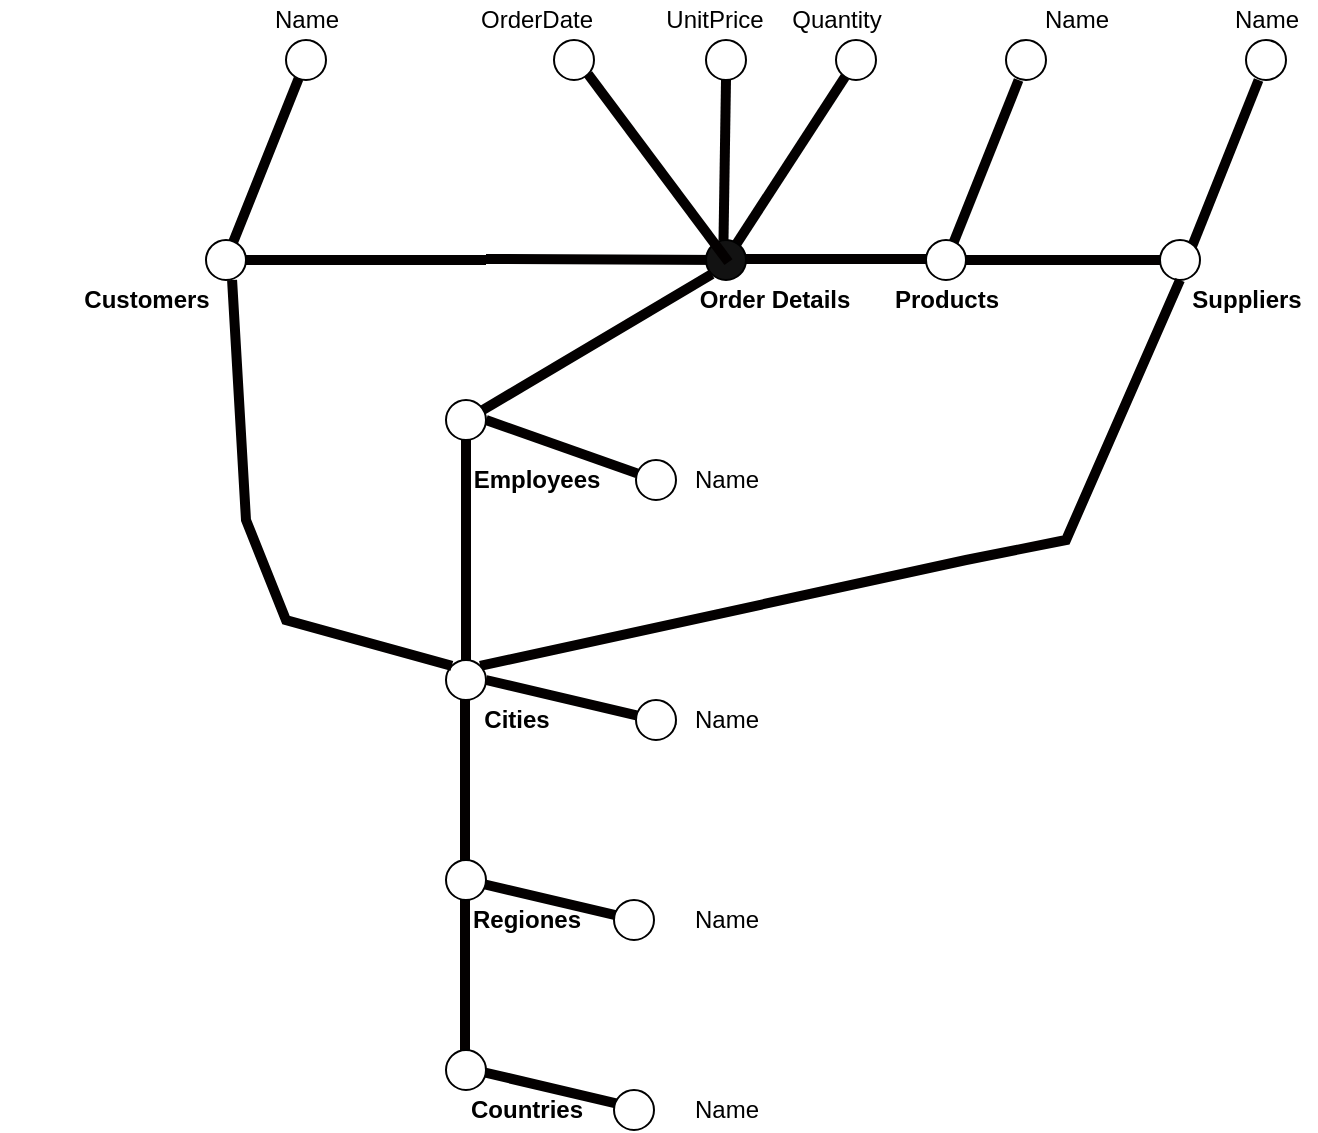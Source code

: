 <mxfile version="16.5.1" type="device"><diagram id="3u2iORrV2385S-Zvaajd" name="Página-1"><mxGraphModel dx="1021" dy="651" grid="1" gridSize="10" guides="1" tooltips="1" connect="1" arrows="1" fold="1" page="1" pageScale="1" pageWidth="827" pageHeight="1169" math="0" shadow="0"><root><mxCell id="0"/><mxCell id="1" parent="0"/><mxCell id="2fdKE4SVhqjjoDWo9_Wk-43" value="" style="endArrow=none;html=1;rounded=0;fillColor=#a20025;strokeColor=#030000;strokeWidth=5;startArrow=none;exitX=0.5;exitY=0;exitDx=0;exitDy=0;" edge="1" parent="1"><mxGeometry width="50" height="50" relative="1" as="geometry"><mxPoint x="600" y="200.72" as="sourcePoint"/><mxPoint x="636.286" y="110.005" as="targetPoint"/></mxGeometry></mxCell><mxCell id="2fdKE4SVhqjjoDWo9_Wk-26" value="" style="endArrow=none;html=1;rounded=0;fillColor=#a20025;strokeColor=#030000;strokeWidth=5;startArrow=none;exitX=0.5;exitY=0;exitDx=0;exitDy=0;" edge="1" parent="1" source="2fdKE4SVhqjjoDWo9_Wk-31"><mxGeometry width="50" height="50" relative="1" as="geometry"><mxPoint x="240" y="200" as="sourcePoint"/><mxPoint x="280.286" y="99.285" as="targetPoint"/></mxGeometry></mxCell><mxCell id="2fdKE4SVhqjjoDWo9_Wk-1" value="" style="endArrow=none;html=1;rounded=0;fillColor=#a20025;strokeColor=#030000;strokeWidth=5;startArrow=none;" edge="1" parent="1"><mxGeometry width="50" height="50" relative="1" as="geometry"><mxPoint x="610" y="200" as="sourcePoint"/><mxPoint x="720" y="200" as="targetPoint"/></mxGeometry></mxCell><mxCell id="2fdKE4SVhqjjoDWo9_Wk-4" value="" style="endArrow=none;html=1;rounded=0;fillColor=#a20025;strokeColor=#030000;strokeWidth=5;startArrow=none;" edge="1" parent="1" source="2fdKE4SVhqjjoDWo9_Wk-6"><mxGeometry width="50" height="50" relative="1" as="geometry"><mxPoint x="120" y="200" as="sourcePoint"/><mxPoint x="370" y="200" as="targetPoint"/></mxGeometry></mxCell><mxCell id="2fdKE4SVhqjjoDWo9_Wk-22" value="Order Details" style="text;html=1;align=center;verticalAlign=middle;resizable=0;points=[];autosize=1;strokeColor=none;fillColor=none;fontStyle=1" vertex="1" parent="1"><mxGeometry x="469" y="210" width="90" height="20" as="geometry"/></mxCell><mxCell id="2fdKE4SVhqjjoDWo9_Wk-23" value="Suppliers" style="text;html=1;align=center;verticalAlign=middle;resizable=0;points=[];autosize=1;strokeColor=none;fillColor=none;fontStyle=1" vertex="1" parent="1"><mxGeometry x="715" y="210" width="70" height="20" as="geometry"/></mxCell><mxCell id="2fdKE4SVhqjjoDWo9_Wk-25" value="Employees" style="text;html=1;align=center;verticalAlign=middle;resizable=0;points=[];autosize=1;strokeColor=none;fillColor=none;fontStyle=1" vertex="1" parent="1"><mxGeometry x="355" y="300" width="80" height="20" as="geometry"/></mxCell><mxCell id="2fdKE4SVhqjjoDWo9_Wk-27" value="Name" style="text;html=1;align=center;verticalAlign=middle;resizable=0;points=[];autosize=1;strokeColor=none;fillColor=none;" vertex="1" parent="1"><mxGeometry x="255" y="70" width="50" height="20" as="geometry"/></mxCell><mxCell id="2fdKE4SVhqjjoDWo9_Wk-31" value="" style="ellipse;whiteSpace=wrap;html=1;aspect=fixed;" vertex="1" parent="1"><mxGeometry x="270" y="90" width="20" height="20" as="geometry"/></mxCell><mxCell id="2fdKE4SVhqjjoDWo9_Wk-32" value="" style="endArrow=none;html=1;rounded=0;fillColor=#a20025;strokeColor=#030000;strokeWidth=5;startArrow=none;exitX=0.5;exitY=0;exitDx=0;exitDy=0;" edge="1" parent="1" target="2fdKE4SVhqjjoDWo9_Wk-31"><mxGeometry width="50" height="50" relative="1" as="geometry"><mxPoint x="240" y="200" as="sourcePoint"/><mxPoint x="280.286" y="99.285" as="targetPoint"/></mxGeometry></mxCell><mxCell id="2fdKE4SVhqjjoDWo9_Wk-6" value="" style="ellipse;whiteSpace=wrap;html=1;aspect=fixed;" vertex="1" parent="1"><mxGeometry x="230" y="190" width="20" height="20" as="geometry"/></mxCell><mxCell id="2fdKE4SVhqjjoDWo9_Wk-40" value="" style="ellipse;whiteSpace=wrap;html=1;aspect=fixed;" vertex="1" parent="1"><mxGeometry x="545" y="90" width="20" height="20" as="geometry"/></mxCell><mxCell id="2fdKE4SVhqjjoDWo9_Wk-41" value="" style="endArrow=none;html=1;rounded=0;fillColor=#a20025;strokeColor=#030000;strokeWidth=5;startArrow=none;" edge="1" parent="1" target="2fdKE4SVhqjjoDWo9_Wk-40"><mxGeometry width="50" height="50" relative="1" as="geometry"><mxPoint x="490" y="200" as="sourcePoint"/><mxPoint x="549" y="110" as="targetPoint"/></mxGeometry></mxCell><mxCell id="2fdKE4SVhqjjoDWo9_Wk-42" value="Name" style="text;html=1;align=center;verticalAlign=middle;resizable=0;points=[];autosize=1;strokeColor=none;fillColor=none;" vertex="1" parent="1"><mxGeometry x="640" y="70" width="50" height="20" as="geometry"/></mxCell><mxCell id="2fdKE4SVhqjjoDWo9_Wk-45" value="" style="ellipse;whiteSpace=wrap;html=1;aspect=fixed;" vertex="1" parent="1"><mxGeometry x="630" y="90" width="20" height="20" as="geometry"/></mxCell><mxCell id="2fdKE4SVhqjjoDWo9_Wk-47" value="" style="endArrow=none;html=1;rounded=0;fillColor=#a20025;strokeColor=#030000;strokeWidth=5;startArrow=none;exitX=0.5;exitY=0;exitDx=0;exitDy=0;" edge="1" parent="1"><mxGeometry width="50" height="50" relative="1" as="geometry"><mxPoint x="720" y="200.72" as="sourcePoint"/><mxPoint x="756.286" y="110.005" as="targetPoint"/></mxGeometry></mxCell><mxCell id="2fdKE4SVhqjjoDWo9_Wk-48" value="" style="ellipse;whiteSpace=wrap;html=1;aspect=fixed;" vertex="1" parent="1"><mxGeometry x="750" y="90" width="20" height="20" as="geometry"/></mxCell><mxCell id="2fdKE4SVhqjjoDWo9_Wk-13" value="" style="ellipse;whiteSpace=wrap;html=1;aspect=fixed;" vertex="1" parent="1"><mxGeometry x="707" y="190" width="20" height="20" as="geometry"/></mxCell><mxCell id="2fdKE4SVhqjjoDWo9_Wk-49" value="Name" style="text;html=1;align=center;verticalAlign=middle;resizable=0;points=[];autosize=1;strokeColor=none;fillColor=none;" vertex="1" parent="1"><mxGeometry x="735" y="70" width="50" height="20" as="geometry"/></mxCell><mxCell id="2fdKE4SVhqjjoDWo9_Wk-55" value="Name" style="text;html=1;align=center;verticalAlign=middle;resizable=0;points=[];autosize=1;strokeColor=none;fillColor=none;" vertex="1" parent="1"><mxGeometry x="465" y="300" width="50" height="20" as="geometry"/></mxCell><mxCell id="2fdKE4SVhqjjoDWo9_Wk-60" value="" style="endArrow=none;html=1;rounded=0;fillColor=#a20025;strokeColor=#030000;strokeWidth=5;startArrow=none;" edge="1" parent="1"><mxGeometry width="50" height="50" relative="1" as="geometry"><mxPoint x="130" y="199.5" as="sourcePoint"/><mxPoint x="130" y="199.5" as="targetPoint"/></mxGeometry></mxCell><mxCell id="2fdKE4SVhqjjoDWo9_Wk-61" value="Customers" style="text;html=1;align=center;verticalAlign=middle;resizable=0;points=[];autosize=1;strokeColor=none;fillColor=none;fontStyle=1" vertex="1" parent="1"><mxGeometry x="160" y="210" width="80" height="20" as="geometry"/></mxCell><mxCell id="2fdKE4SVhqjjoDWo9_Wk-62" value="" style="endArrow=none;html=1;rounded=0;fillColor=#a20025;strokeColor=#030000;strokeWidth=5;startArrow=none;" edge="1" parent="1"><mxGeometry width="50" height="50" relative="1" as="geometry"><mxPoint x="490" y="199.5" as="sourcePoint"/><mxPoint x="600" y="199.5" as="targetPoint"/></mxGeometry></mxCell><mxCell id="2fdKE4SVhqjjoDWo9_Wk-64" value="" style="endArrow=none;html=1;rounded=0;fillColor=#a20025;strokeColor=#030000;strokeWidth=5;startArrow=none;" edge="1" parent="1"><mxGeometry width="50" height="50" relative="1" as="geometry"><mxPoint x="370" y="199.5" as="sourcePoint"/><mxPoint x="490" y="200" as="targetPoint"/></mxGeometry></mxCell><mxCell id="2fdKE4SVhqjjoDWo9_Wk-66" value="" style="ellipse;whiteSpace=wrap;html=1;aspect=fixed;fillColor=#121212;" vertex="1" parent="1"><mxGeometry x="480" y="190" width="20" height="20" as="geometry"/></mxCell><mxCell id="2fdKE4SVhqjjoDWo9_Wk-10" value="" style="ellipse;whiteSpace=wrap;html=1;aspect=fixed;" vertex="1" parent="1"><mxGeometry x="590" y="190" width="20" height="20" as="geometry"/></mxCell><mxCell id="2fdKE4SVhqjjoDWo9_Wk-67" value="Products" style="text;html=1;align=center;verticalAlign=middle;resizable=0;points=[];autosize=1;strokeColor=none;fillColor=none;fontStyle=1" vertex="1" parent="1"><mxGeometry x="565" y="210" width="70" height="20" as="geometry"/></mxCell><mxCell id="2fdKE4SVhqjjoDWo9_Wk-74" value="" style="endArrow=none;html=1;rounded=0;fillColor=#a20025;strokeColor=#030000;strokeWidth=5;startArrow=none;entryX=0.5;entryY=1;entryDx=0;entryDy=0;exitX=1;exitY=0;exitDx=0;exitDy=0;" edge="1" parent="1" source="2fdKE4SVhqjjoDWo9_Wk-77" target="2fdKE4SVhqjjoDWo9_Wk-13"><mxGeometry width="50" height="50" relative="1" as="geometry"><mxPoint x="580" y="380" as="sourcePoint"/><mxPoint x="650" y="290" as="targetPoint"/><Array as="points"><mxPoint x="610" y="350"/><mxPoint x="660" y="340"/></Array></mxGeometry></mxCell><mxCell id="2fdKE4SVhqjjoDWo9_Wk-76" value="" style="endArrow=none;html=1;rounded=0;fillColor=#a20025;strokeColor=#030000;strokeWidth=5;startArrow=none;entryX=0.5;entryY=1;entryDx=0;entryDy=0;" edge="1" parent="1" target="2fdKE4SVhqjjoDWo9_Wk-15"><mxGeometry width="50" height="50" relative="1" as="geometry"><mxPoint x="360" y="410" as="sourcePoint"/><mxPoint x="378.969" y="360.001" as="targetPoint"/></mxGeometry></mxCell><mxCell id="2fdKE4SVhqjjoDWo9_Wk-77" value="" style="ellipse;whiteSpace=wrap;html=1;aspect=fixed;" vertex="1" parent="1"><mxGeometry x="350" y="400" width="20" height="20" as="geometry"/></mxCell><mxCell id="2fdKE4SVhqjjoDWo9_Wk-78" value="Cities" style="text;html=1;align=center;verticalAlign=middle;resizable=0;points=[];autosize=1;strokeColor=none;fillColor=none;fontStyle=1" vertex="1" parent="1"><mxGeometry x="360" y="420" width="50" height="20" as="geometry"/></mxCell><mxCell id="2fdKE4SVhqjjoDWo9_Wk-79" value="" style="endArrow=none;html=1;rounded=0;fillColor=#a20025;strokeColor=#030000;strokeWidth=5;startArrow=none;entryX=0.5;entryY=1;entryDx=0;entryDy=0;" edge="1" parent="1"><mxGeometry width="50" height="50" relative="1" as="geometry"><mxPoint x="359.5" y="500" as="sourcePoint"/><mxPoint x="359.5" y="420" as="targetPoint"/></mxGeometry></mxCell><mxCell id="2fdKE4SVhqjjoDWo9_Wk-81" value="Regiones" style="text;html=1;align=center;verticalAlign=middle;resizable=0;points=[];autosize=1;strokeColor=none;fillColor=none;fontStyle=1" vertex="1" parent="1"><mxGeometry x="355" y="520" width="70" height="20" as="geometry"/></mxCell><mxCell id="2fdKE4SVhqjjoDWo9_Wk-82" value="" style="endArrow=none;html=1;rounded=0;fillColor=#a20025;strokeColor=#030000;strokeWidth=5;startArrow=none;entryX=0.5;entryY=1;entryDx=0;entryDy=0;" edge="1" parent="1"><mxGeometry width="50" height="50" relative="1" as="geometry"><mxPoint x="359.5" y="600" as="sourcePoint"/><mxPoint x="359.5" y="520" as="targetPoint"/></mxGeometry></mxCell><mxCell id="2fdKE4SVhqjjoDWo9_Wk-85" value="Countries" style="text;html=1;align=center;verticalAlign=middle;resizable=0;points=[];autosize=1;strokeColor=none;fillColor=none;fontStyle=1" vertex="1" parent="1"><mxGeometry x="355" y="615" width="70" height="20" as="geometry"/></mxCell><mxCell id="2fdKE4SVhqjjoDWo9_Wk-86" value="" style="endArrow=none;html=1;rounded=0;fillColor=#a20025;strokeColor=#030000;strokeWidth=5;startArrow=none;entryX=0;entryY=1;entryDx=0;entryDy=0;" edge="1" parent="1" target="2fdKE4SVhqjjoDWo9_Wk-66"><mxGeometry width="50" height="50" relative="1" as="geometry"><mxPoint x="360" y="280" as="sourcePoint"/><mxPoint x="360" y="210" as="targetPoint"/></mxGeometry></mxCell><mxCell id="2fdKE4SVhqjjoDWo9_Wk-52" value="" style="ellipse;whiteSpace=wrap;html=1;aspect=fixed;" vertex="1" parent="1"><mxGeometry x="445" y="300" width="20" height="20" as="geometry"/></mxCell><mxCell id="2fdKE4SVhqjjoDWo9_Wk-92" value="" style="endArrow=none;html=1;rounded=0;fillColor=#a20025;strokeColor=#030000;strokeWidth=5;startArrow=none;" edge="1" parent="1" target="2fdKE4SVhqjjoDWo9_Wk-52"><mxGeometry width="50" height="50" relative="1" as="geometry"><mxPoint x="370" y="280" as="sourcePoint"/><mxPoint x="450" y="280" as="targetPoint"/></mxGeometry></mxCell><mxCell id="2fdKE4SVhqjjoDWo9_Wk-93" value="" style="endArrow=none;html=1;rounded=0;fillColor=#a20025;strokeColor=#030000;strokeWidth=5;startArrow=none;exitX=1;exitY=0.5;exitDx=0;exitDy=0;" edge="1" parent="1" source="2fdKE4SVhqjjoDWo9_Wk-94"><mxGeometry width="50" height="50" relative="1" as="geometry"><mxPoint x="379.92" y="440" as="sourcePoint"/><mxPoint x="449.997" y="431.24" as="targetPoint"/></mxGeometry></mxCell><mxCell id="2fdKE4SVhqjjoDWo9_Wk-94" value="" style="ellipse;whiteSpace=wrap;html=1;aspect=fixed;" vertex="1" parent="1"><mxGeometry x="445" y="420" width="20" height="20" as="geometry"/></mxCell><mxCell id="2fdKE4SVhqjjoDWo9_Wk-97" value="" style="endArrow=none;html=1;rounded=0;fillColor=#a20025;strokeColor=#030000;strokeWidth=5;startArrow=none;exitX=1;exitY=0.5;exitDx=0;exitDy=0;" edge="1" parent="1" source="2fdKE4SVhqjjoDWo9_Wk-77" target="2fdKE4SVhqjjoDWo9_Wk-94"><mxGeometry width="50" height="50" relative="1" as="geometry"><mxPoint x="370" y="410" as="sourcePoint"/><mxPoint x="449.997" y="431.24" as="targetPoint"/></mxGeometry></mxCell><mxCell id="2fdKE4SVhqjjoDWo9_Wk-98" value="Name" style="text;html=1;align=center;verticalAlign=middle;resizable=0;points=[];autosize=1;strokeColor=none;fillColor=none;" vertex="1" parent="1"><mxGeometry x="465" y="420" width="50" height="20" as="geometry"/></mxCell><mxCell id="2fdKE4SVhqjjoDWo9_Wk-100" value="" style="endArrow=none;html=1;rounded=0;fillColor=#a20025;strokeColor=#030000;strokeWidth=5;startArrow=none;exitX=1;exitY=0.5;exitDx=0;exitDy=0;" edge="1" parent="1"><mxGeometry width="50" height="50" relative="1" as="geometry"><mxPoint x="360" y="510" as="sourcePoint"/><mxPoint x="435.266" y="527.71" as="targetPoint"/></mxGeometry></mxCell><mxCell id="2fdKE4SVhqjjoDWo9_Wk-80" value="" style="ellipse;whiteSpace=wrap;html=1;aspect=fixed;" vertex="1" parent="1"><mxGeometry x="350" y="500" width="20" height="20" as="geometry"/></mxCell><mxCell id="2fdKE4SVhqjjoDWo9_Wk-101" value="" style="ellipse;whiteSpace=wrap;html=1;aspect=fixed;" vertex="1" parent="1"><mxGeometry x="434" y="520" width="20" height="20" as="geometry"/></mxCell><mxCell id="2fdKE4SVhqjjoDWo9_Wk-104" value="Name" style="text;html=1;align=center;verticalAlign=middle;resizable=0;points=[];autosize=1;strokeColor=none;fillColor=none;" vertex="1" parent="1"><mxGeometry x="465" y="520" width="50" height="20" as="geometry"/></mxCell><mxCell id="2fdKE4SVhqjjoDWo9_Wk-105" value="" style="endArrow=none;html=1;rounded=0;fillColor=#a20025;strokeColor=#030000;strokeWidth=5;startArrow=none;exitX=1;exitY=0.5;exitDx=0;exitDy=0;" edge="1" parent="1"><mxGeometry width="50" height="50" relative="1" as="geometry"><mxPoint x="364" y="605" as="sourcePoint"/><mxPoint x="439.266" y="622.71" as="targetPoint"/></mxGeometry></mxCell><mxCell id="2fdKE4SVhqjjoDWo9_Wk-106" value="" style="ellipse;whiteSpace=wrap;html=1;aspect=fixed;" vertex="1" parent="1"><mxGeometry x="434" y="615" width="20" height="20" as="geometry"/></mxCell><mxCell id="2fdKE4SVhqjjoDWo9_Wk-107" value="Name" style="text;html=1;align=center;verticalAlign=middle;resizable=0;points=[];autosize=1;strokeColor=none;fillColor=none;" vertex="1" parent="1"><mxGeometry x="465" y="615" width="50" height="20" as="geometry"/></mxCell><mxCell id="2fdKE4SVhqjjoDWo9_Wk-84" value="" style="ellipse;whiteSpace=wrap;html=1;aspect=fixed;" vertex="1" parent="1"><mxGeometry x="350" y="595" width="20" height="20" as="geometry"/></mxCell><mxCell id="2fdKE4SVhqjjoDWo9_Wk-108" value="Quantity" style="text;html=1;align=center;verticalAlign=middle;resizable=0;points=[];autosize=1;strokeColor=none;fillColor=none;" vertex="1" parent="1"><mxGeometry x="515" y="70" width="60" height="20" as="geometry"/></mxCell><mxCell id="2fdKE4SVhqjjoDWo9_Wk-114" value="" style="endArrow=none;html=1;rounded=0;fillColor=#a20025;strokeColor=#030000;strokeWidth=5;startArrow=none;entryX=0.5;entryY=1;entryDx=0;entryDy=0;" edge="1" parent="1"><mxGeometry width="50" height="50" relative="1" as="geometry"><mxPoint x="601.961" y="90.194" as="sourcePoint"/><mxPoint x="602.5" y="90" as="targetPoint"/></mxGeometry></mxCell><mxCell id="2fdKE4SVhqjjoDWo9_Wk-122" value="" style="endArrow=none;html=1;rounded=0;fillColor=#a20025;strokeColor=#030000;strokeWidth=5;startArrow=none;entryX=0.5;entryY=1;entryDx=0;entryDy=0;" edge="1" parent="1" source="2fdKE4SVhqjjoDWo9_Wk-123"><mxGeometry width="50" height="50" relative="1" as="geometry"><mxPoint x="488.75" y="190" as="sourcePoint"/><mxPoint x="491.25" y="100" as="targetPoint"/></mxGeometry></mxCell><mxCell id="2fdKE4SVhqjjoDWo9_Wk-124" value="" style="endArrow=none;html=1;rounded=0;fillColor=#a20025;strokeColor=#030000;strokeWidth=5;startArrow=none;entryX=0.5;entryY=1;entryDx=0;entryDy=0;" edge="1" parent="1" target="2fdKE4SVhqjjoDWo9_Wk-123"><mxGeometry width="50" height="50" relative="1" as="geometry"><mxPoint x="488.75" y="190" as="sourcePoint"/><mxPoint x="491.25" y="100" as="targetPoint"/></mxGeometry></mxCell><mxCell id="2fdKE4SVhqjjoDWo9_Wk-125" value="UnitPrice" style="text;html=1;align=center;verticalAlign=middle;resizable=0;points=[];autosize=1;strokeColor=none;fillColor=none;" vertex="1" parent="1"><mxGeometry x="454" y="70" width="60" height="20" as="geometry"/></mxCell><mxCell id="2fdKE4SVhqjjoDWo9_Wk-123" value="" style="ellipse;whiteSpace=wrap;html=1;aspect=fixed;" vertex="1" parent="1"><mxGeometry x="480" y="90" width="20" height="20" as="geometry"/></mxCell><mxCell id="2fdKE4SVhqjjoDWo9_Wk-15" value="" style="ellipse;whiteSpace=wrap;html=1;aspect=fixed;" vertex="1" parent="1"><mxGeometry x="350" y="270" width="20" height="20" as="geometry"/></mxCell><mxCell id="2fdKE4SVhqjjoDWo9_Wk-135" value="" style="endArrow=none;html=1;rounded=0;fillColor=#a20025;strokeColor=#030000;strokeWidth=5;startArrow=none;entryX=1.038;entryY=0;entryDx=0;entryDy=0;exitX=0;exitY=0;exitDx=0;exitDy=0;entryPerimeter=0;" edge="1" parent="1" source="2fdKE4SVhqjjoDWo9_Wk-77" target="2fdKE4SVhqjjoDWo9_Wk-61"><mxGeometry width="50" height="50" relative="1" as="geometry"><mxPoint x="-29.999" y="492.929" as="sourcePoint"/><mxPoint x="319.93" y="300" as="targetPoint"/><Array as="points"><mxPoint x="270" y="380"/><mxPoint x="250" y="330"/></Array></mxGeometry></mxCell><mxCell id="2fdKE4SVhqjjoDWo9_Wk-137" value="" style="endArrow=none;html=1;rounded=0;fillColor=#a20025;strokeColor=#030000;strokeWidth=5;startArrow=none;entryX=1;entryY=1;entryDx=0;entryDy=0;" edge="1" parent="1" target="2fdKE4SVhqjjoDWo9_Wk-141"><mxGeometry width="50" height="50" relative="1" as="geometry"><mxPoint x="491.24" y="201.06" as="sourcePoint"/><mxPoint x="430" y="110" as="targetPoint"/></mxGeometry></mxCell><mxCell id="2fdKE4SVhqjjoDWo9_Wk-138" value="OrderDate" style="text;html=1;align=center;verticalAlign=middle;resizable=0;points=[];autosize=1;strokeColor=none;fillColor=none;" vertex="1" parent="1"><mxGeometry x="360" y="70" width="70" height="20" as="geometry"/></mxCell><mxCell id="2fdKE4SVhqjjoDWo9_Wk-141" value="" style="ellipse;whiteSpace=wrap;html=1;aspect=fixed;" vertex="1" parent="1"><mxGeometry x="404" y="90" width="20" height="20" as="geometry"/></mxCell></root></mxGraphModel></diagram></mxfile>